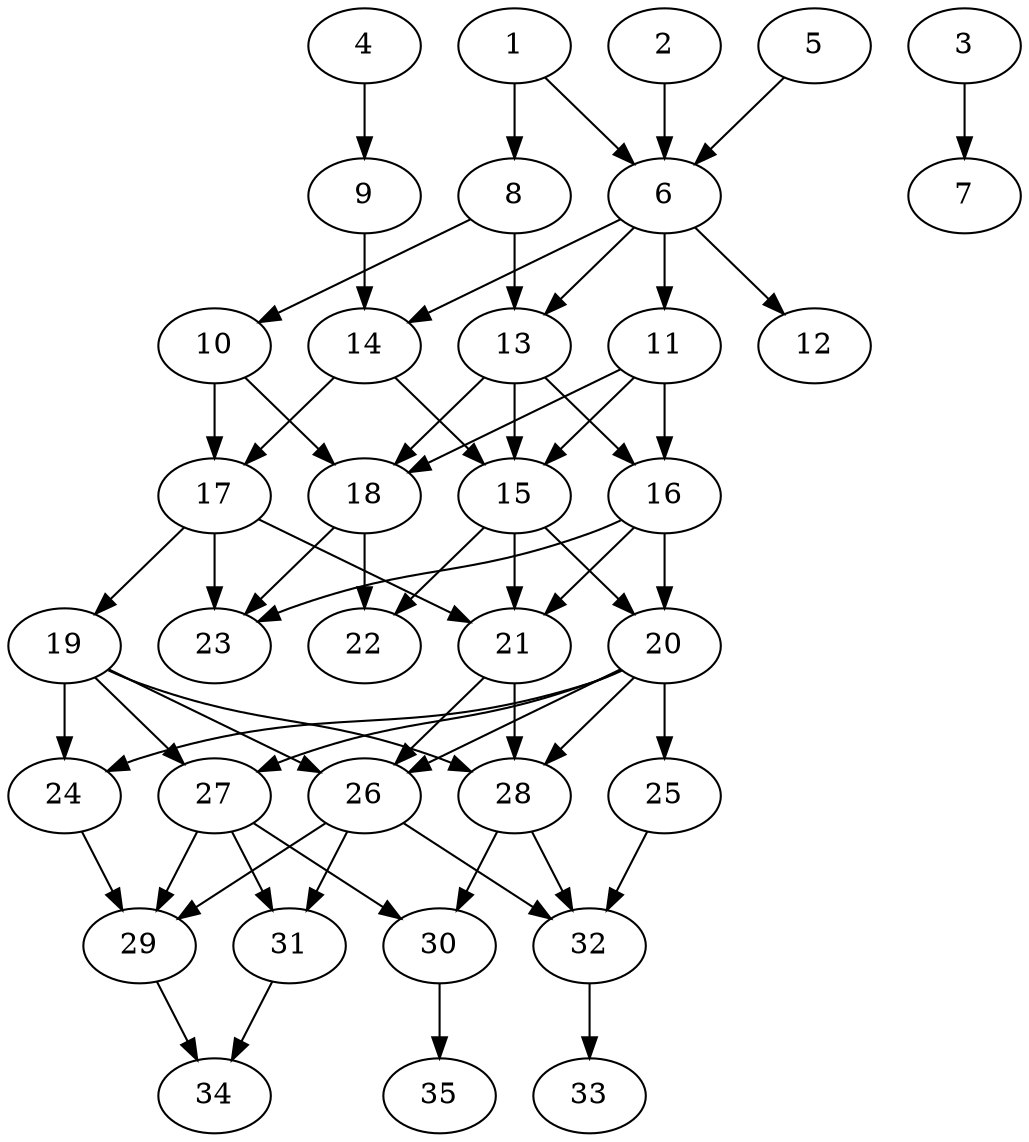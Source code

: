 // DAG automatically generated by daggen at Thu Oct  3 14:05:37 2019
// ./daggen --dot -n 35 --ccr 0.5 --fat 0.5 --regular 0.9 --density 0.6 --mindata 5242880 --maxdata 52428800 
digraph G {
  1 [size="18016256", alpha="0.19", expect_size="9008128"] 
  1 -> 6 [size ="9008128"]
  1 -> 8 [size ="9008128"]
  2 [size="101898240", alpha="0.05", expect_size="50949120"] 
  2 -> 6 [size ="50949120"]
  3 [size="73641984", alpha="0.14", expect_size="36820992"] 
  3 -> 7 [size ="36820992"]
  4 [size="66955264", alpha="0.01", expect_size="33477632"] 
  4 -> 9 [size ="33477632"]
  5 [size="25296896", alpha="0.16", expect_size="12648448"] 
  5 -> 6 [size ="12648448"]
  6 [size="89305088", alpha="0.10", expect_size="44652544"] 
  6 -> 11 [size ="44652544"]
  6 -> 12 [size ="44652544"]
  6 -> 13 [size ="44652544"]
  6 -> 14 [size ="44652544"]
  7 [size="71530496", alpha="0.05", expect_size="35765248"] 
  8 [size="48967680", alpha="0.02", expect_size="24483840"] 
  8 -> 10 [size ="24483840"]
  8 -> 13 [size ="24483840"]
  9 [size="69781504", alpha="0.11", expect_size="34890752"] 
  9 -> 14 [size ="34890752"]
  10 [size="59668480", alpha="0.19", expect_size="29834240"] 
  10 -> 17 [size ="29834240"]
  10 -> 18 [size ="29834240"]
  11 [size="91904000", alpha="0.18", expect_size="45952000"] 
  11 -> 15 [size ="45952000"]
  11 -> 16 [size ="45952000"]
  11 -> 18 [size ="45952000"]
  12 [size="87570432", alpha="0.00", expect_size="43785216"] 
  13 [size="14899200", alpha="0.05", expect_size="7449600"] 
  13 -> 15 [size ="7449600"]
  13 -> 16 [size ="7449600"]
  13 -> 18 [size ="7449600"]
  14 [size="81711104", alpha="0.14", expect_size="40855552"] 
  14 -> 15 [size ="40855552"]
  14 -> 17 [size ="40855552"]
  15 [size="84424704", alpha="0.06", expect_size="42212352"] 
  15 -> 20 [size ="42212352"]
  15 -> 21 [size ="42212352"]
  15 -> 22 [size ="42212352"]
  16 [size="67774464", alpha="0.06", expect_size="33887232"] 
  16 -> 20 [size ="33887232"]
  16 -> 21 [size ="33887232"]
  16 -> 23 [size ="33887232"]
  17 [size="21563392", alpha="0.18", expect_size="10781696"] 
  17 -> 19 [size ="10781696"]
  17 -> 21 [size ="10781696"]
  17 -> 23 [size ="10781696"]
  18 [size="43245568", alpha="0.18", expect_size="21622784"] 
  18 -> 22 [size ="21622784"]
  18 -> 23 [size ="21622784"]
  19 [size="51607552", alpha="0.10", expect_size="25803776"] 
  19 -> 24 [size ="25803776"]
  19 -> 26 [size ="25803776"]
  19 -> 27 [size ="25803776"]
  19 -> 28 [size ="25803776"]
  20 [size="101234688", alpha="0.14", expect_size="50617344"] 
  20 -> 24 [size ="50617344"]
  20 -> 25 [size ="50617344"]
  20 -> 26 [size ="50617344"]
  20 -> 27 [size ="50617344"]
  20 -> 28 [size ="50617344"]
  21 [size="95854592", alpha="0.00", expect_size="47927296"] 
  21 -> 26 [size ="47927296"]
  21 -> 28 [size ="47927296"]
  22 [size="86951936", alpha="0.06", expect_size="43475968"] 
  23 [size="87265280", alpha="0.05", expect_size="43632640"] 
  24 [size="14641152", alpha="0.16", expect_size="7320576"] 
  24 -> 29 [size ="7320576"]
  25 [size="78374912", alpha="0.10", expect_size="39187456"] 
  25 -> 32 [size ="39187456"]
  26 [size="10823680", alpha="0.01", expect_size="5411840"] 
  26 -> 29 [size ="5411840"]
  26 -> 31 [size ="5411840"]
  26 -> 32 [size ="5411840"]
  27 [size="41084928", alpha="0.04", expect_size="20542464"] 
  27 -> 29 [size ="20542464"]
  27 -> 30 [size ="20542464"]
  27 -> 31 [size ="20542464"]
  28 [size="31463424", alpha="0.16", expect_size="15731712"] 
  28 -> 30 [size ="15731712"]
  28 -> 32 [size ="15731712"]
  29 [size="22411264", alpha="0.01", expect_size="11205632"] 
  29 -> 34 [size ="11205632"]
  30 [size="67479552", alpha="0.16", expect_size="33739776"] 
  30 -> 35 [size ="33739776"]
  31 [size="39936000", alpha="0.08", expect_size="19968000"] 
  31 -> 34 [size ="19968000"]
  32 [size="41680896", alpha="0.16", expect_size="20840448"] 
  32 -> 33 [size ="20840448"]
  33 [size="69758976", alpha="0.06", expect_size="34879488"] 
  34 [size="92952576", alpha="0.10", expect_size="46476288"] 
  35 [size="73361408", alpha="0.10", expect_size="36680704"] 
}
